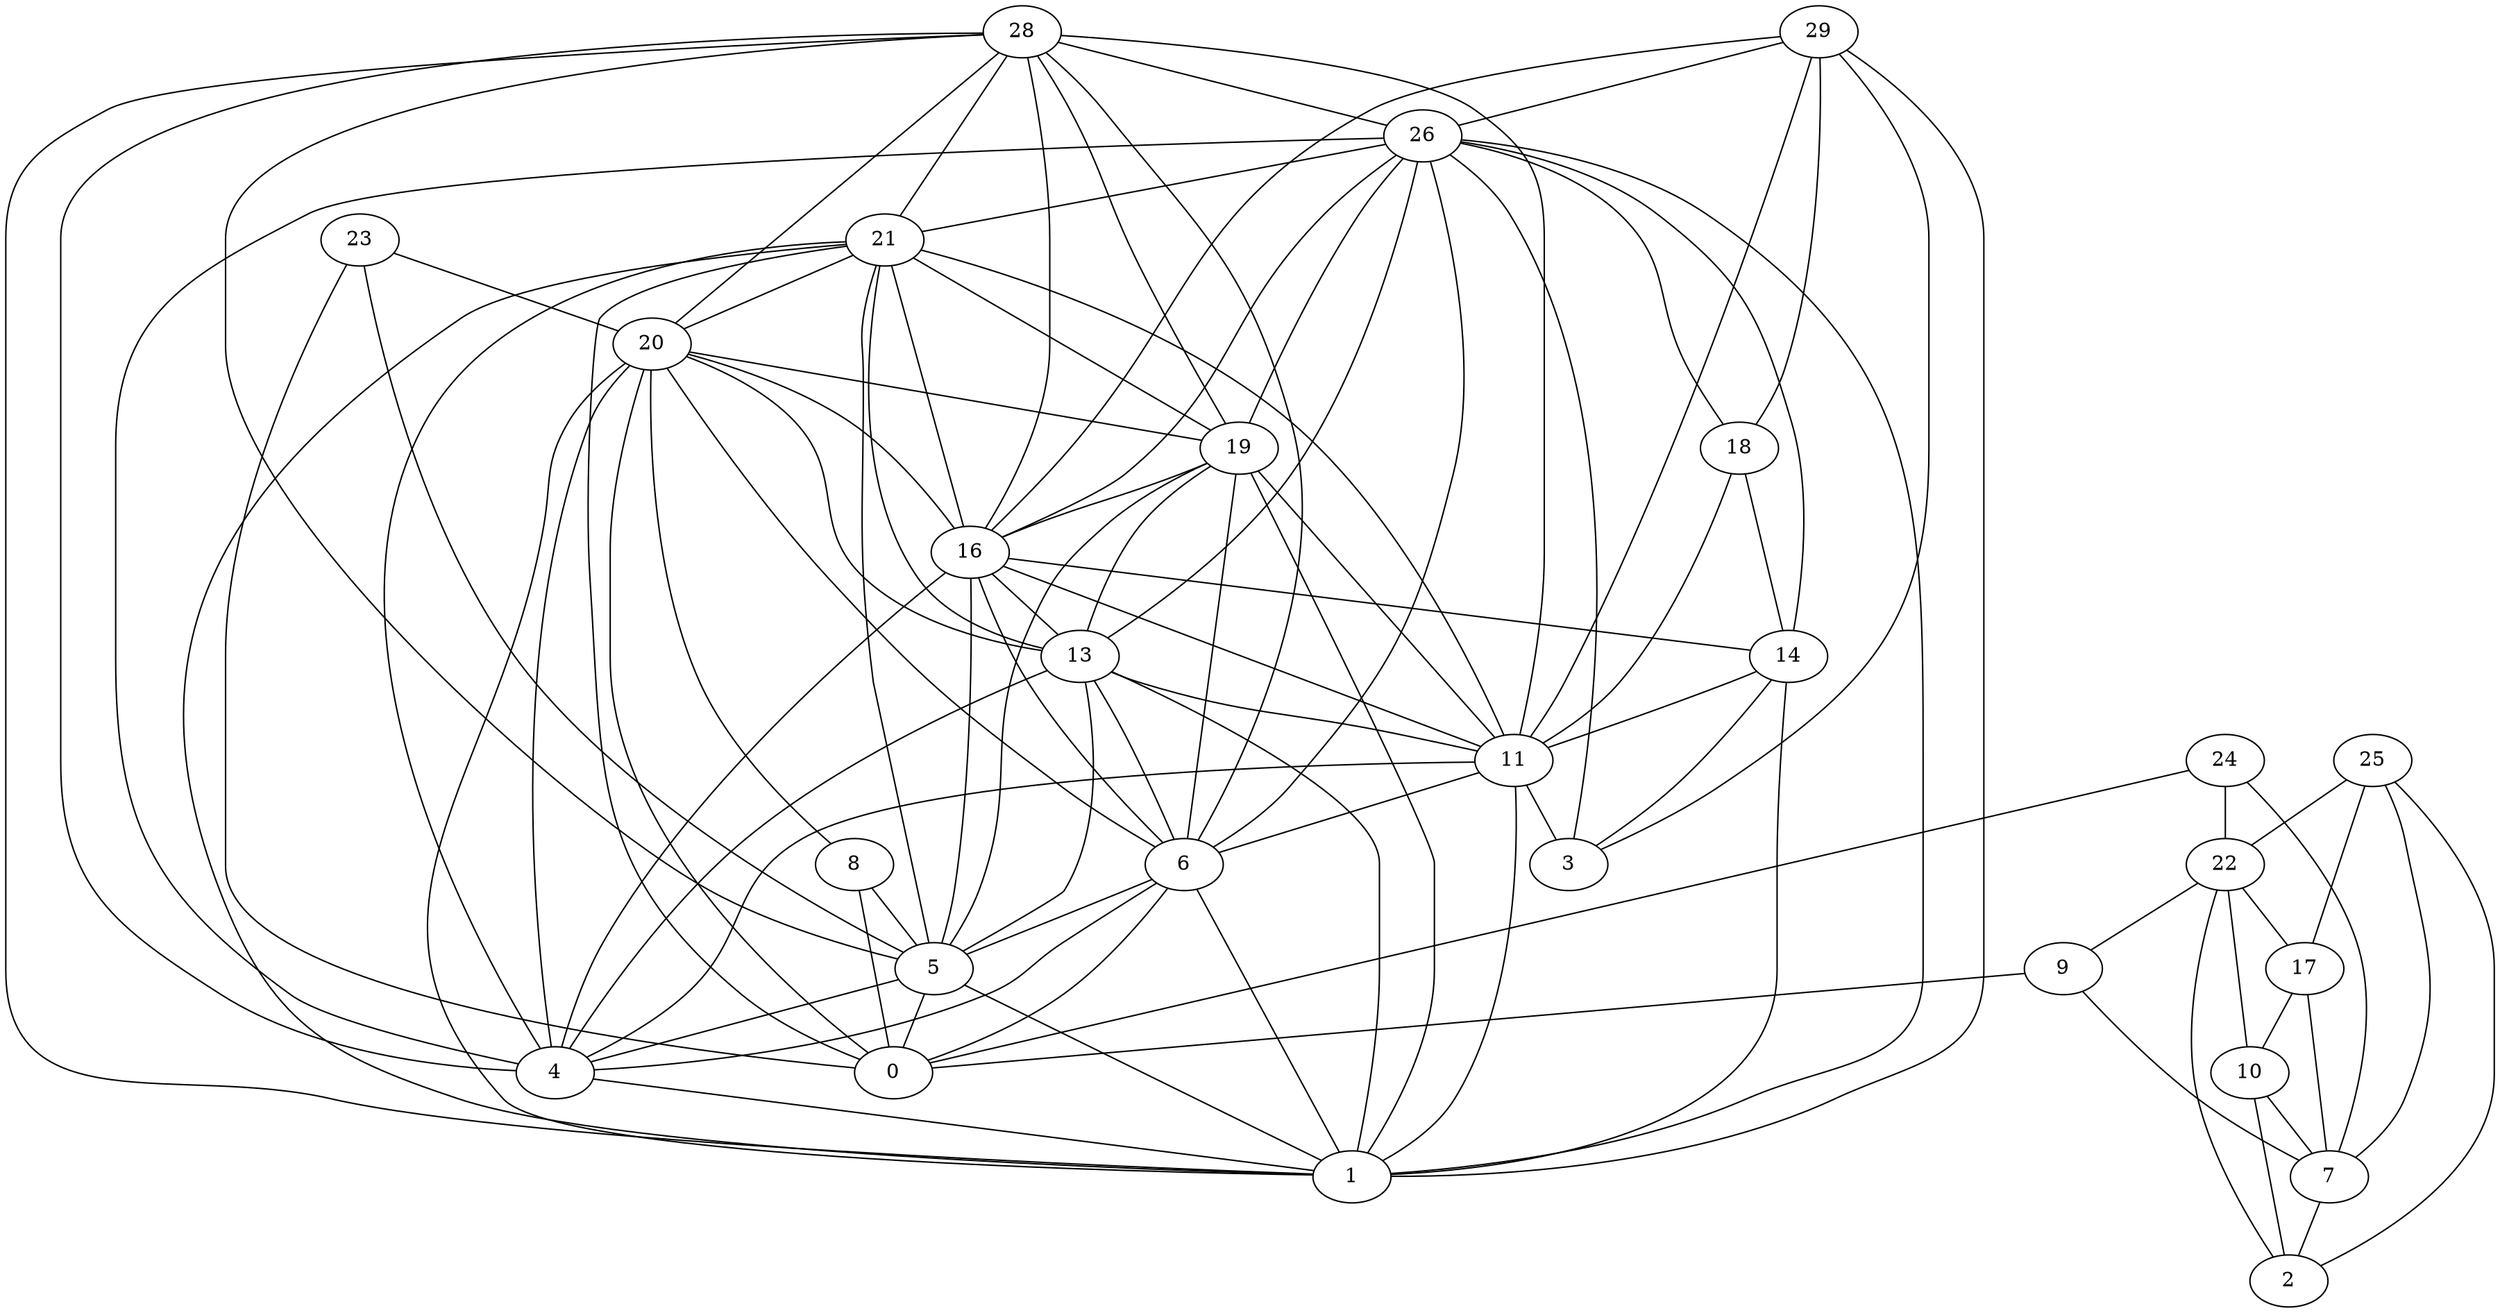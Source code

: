 digraph "sensornet-topology" {
label = "";
rankdir="BT";"0"->"5" [arrowhead = "both"] 
"0"->"6" [arrowhead = "both"] 
"0"->"8" [arrowhead = "both"] 
"0"->"9" [arrowhead = "both"] 
"0"->"20" [arrowhead = "both"] 
"0"->"21" [arrowhead = "both"] 
"0"->"23" [arrowhead = "both"] 
"0"->"24" [arrowhead = "both"] 
"1"->"4" [arrowhead = "both"] 
"1"->"5" [arrowhead = "both"] 
"1"->"6" [arrowhead = "both"] 
"1"->"11" [arrowhead = "both"] 
"1"->"13" [arrowhead = "both"] 
"1"->"14" [arrowhead = "both"] 
"1"->"19" [arrowhead = "both"] 
"1"->"20" [arrowhead = "both"] 
"1"->"21" [arrowhead = "both"] 
"1"->"26" [arrowhead = "both"] 
"1"->"28" [arrowhead = "both"] 
"1"->"29" [arrowhead = "both"] 
"2"->"7" [arrowhead = "both"] 
"2"->"10" [arrowhead = "both"] 
"2"->"22" [arrowhead = "both"] 
"2"->"25" [arrowhead = "both"] 
"3"->"11" [arrowhead = "both"] 
"3"->"14" [arrowhead = "both"] 
"3"->"26" [arrowhead = "both"] 
"3"->"29" [arrowhead = "both"] 
"4"->"5" [arrowhead = "both"] 
"4"->"6" [arrowhead = "both"] 
"4"->"11" [arrowhead = "both"] 
"4"->"13" [arrowhead = "both"] 
"4"->"16" [arrowhead = "both"] 
"4"->"20" [arrowhead = "both"] 
"4"->"21" [arrowhead = "both"] 
"4"->"26" [arrowhead = "both"] 
"4"->"28" [arrowhead = "both"] 
"5"->"6" [arrowhead = "both"] 
"5"->"8" [arrowhead = "both"] 
"5"->"13" [arrowhead = "both"] 
"5"->"16" [arrowhead = "both"] 
"5"->"19" [arrowhead = "both"] 
"5"->"21" [arrowhead = "both"] 
"5"->"23" [arrowhead = "both"] 
"5"->"28" [arrowhead = "both"] 
"6"->"11" [arrowhead = "both"] 
"6"->"13" [arrowhead = "both"] 
"6"->"16" [arrowhead = "both"] 
"6"->"19" [arrowhead = "both"] 
"6"->"20" [arrowhead = "both"] 
"6"->"26" [arrowhead = "both"] 
"6"->"28" [arrowhead = "both"] 
"7"->"9" [arrowhead = "both"] 
"7"->"10" [arrowhead = "both"] 
"7"->"17" [arrowhead = "both"] 
"7"->"24" [arrowhead = "both"] 
"7"->"25" [arrowhead = "both"] 
"8"->"20" [arrowhead = "both"] 
"9"->"22" [arrowhead = "both"] 
"10"->"17" [arrowhead = "both"] 
"10"->"22" [arrowhead = "both"] 
"11"->"13" [arrowhead = "both"] 
"11"->"14" [arrowhead = "both"] 
"11"->"16" [arrowhead = "both"] 
"11"->"18" [arrowhead = "both"] 
"11"->"19" [arrowhead = "both"] 
"11"->"21" [arrowhead = "both"] 
"11"->"28" [arrowhead = "both"] 
"11"->"29" [arrowhead = "both"] 
"13"->"16" [arrowhead = "both"] 
"13"->"19" [arrowhead = "both"] 
"13"->"20" [arrowhead = "both"] 
"13"->"21" [arrowhead = "both"] 
"13"->"26" [arrowhead = "both"] 
"14"->"16" [arrowhead = "both"] 
"14"->"18" [arrowhead = "both"] 
"14"->"26" [arrowhead = "both"] 
"16"->"19" [arrowhead = "both"] 
"16"->"20" [arrowhead = "both"] 
"16"->"21" [arrowhead = "both"] 
"16"->"26" [arrowhead = "both"] 
"16"->"28" [arrowhead = "both"] 
"16"->"29" [arrowhead = "both"] 
"17"->"22" [arrowhead = "both"] 
"17"->"25" [arrowhead = "both"] 
"18"->"26" [arrowhead = "both"] 
"18"->"29" [arrowhead = "both"] 
"19"->"20" [arrowhead = "both"] 
"19"->"21" [arrowhead = "both"] 
"19"->"26" [arrowhead = "both"] 
"19"->"28" [arrowhead = "both"] 
"20"->"21" [arrowhead = "both"] 
"20"->"23" [arrowhead = "both"] 
"20"->"28" [arrowhead = "both"] 
"21"->"26" [arrowhead = "both"] 
"21"->"28" [arrowhead = "both"] 
"22"->"24" [arrowhead = "both"] 
"22"->"25" [arrowhead = "both"] 
"26"->"28" [arrowhead = "both"] 
"26"->"29" [arrowhead = "both"] 
}